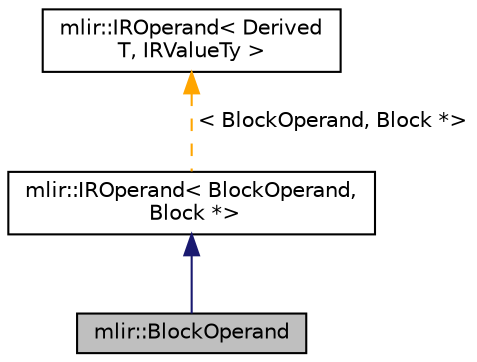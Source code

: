 digraph "mlir::BlockOperand"
{
  bgcolor="transparent";
  edge [fontname="Helvetica",fontsize="10",labelfontname="Helvetica",labelfontsize="10"];
  node [fontname="Helvetica",fontsize="10",shape=record];
  Node3 [label="mlir::BlockOperand",height=0.2,width=0.4,color="black", fillcolor="grey75", style="filled", fontcolor="black"];
  Node4 -> Node3 [dir="back",color="midnightblue",fontsize="10",style="solid",fontname="Helvetica"];
  Node4 [label="mlir::IROperand\< BlockOperand,\l Block *\>",height=0.2,width=0.4,color="black",URL="$classmlir_1_1IROperand.html"];
  Node5 -> Node4 [dir="back",color="orange",fontsize="10",style="dashed",label=" \< BlockOperand, Block *\>" ,fontname="Helvetica"];
  Node5 [label="mlir::IROperand\< Derived\lT, IRValueTy \>",height=0.2,width=0.4,color="black",URL="$classmlir_1_1IROperand.html",tooltip="A reference to a value, suitable for use as an operand of an operation. "];
}
